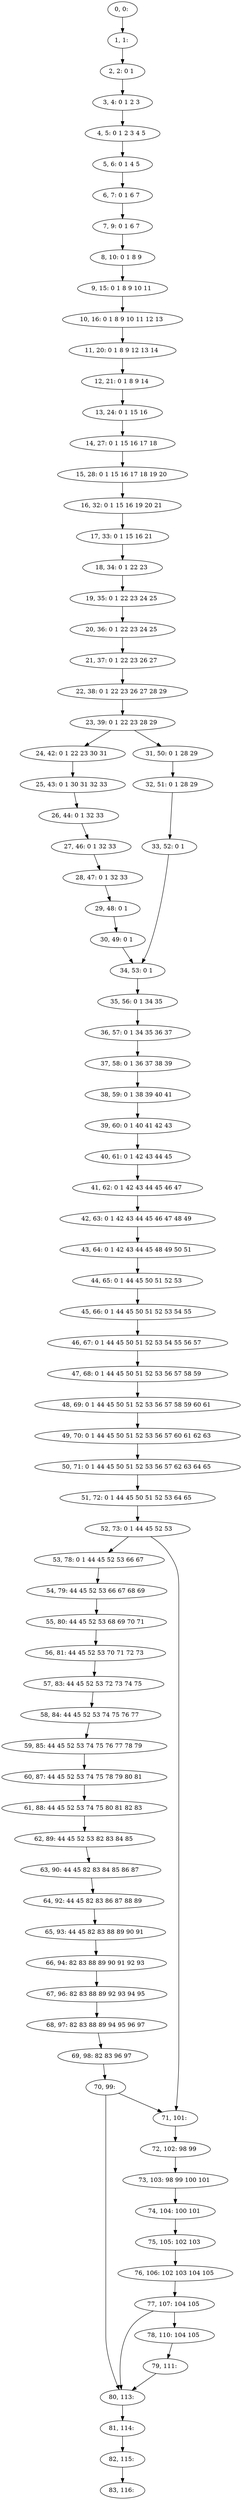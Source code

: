 digraph G {
0[label="0, 0: "];
1[label="1, 1: "];
2[label="2, 2: 0 1 "];
3[label="3, 4: 0 1 2 3 "];
4[label="4, 5: 0 1 2 3 4 5 "];
5[label="5, 6: 0 1 4 5 "];
6[label="6, 7: 0 1 6 7 "];
7[label="7, 9: 0 1 6 7 "];
8[label="8, 10: 0 1 8 9 "];
9[label="9, 15: 0 1 8 9 10 11 "];
10[label="10, 16: 0 1 8 9 10 11 12 13 "];
11[label="11, 20: 0 1 8 9 12 13 14 "];
12[label="12, 21: 0 1 8 9 14 "];
13[label="13, 24: 0 1 15 16 "];
14[label="14, 27: 0 1 15 16 17 18 "];
15[label="15, 28: 0 1 15 16 17 18 19 20 "];
16[label="16, 32: 0 1 15 16 19 20 21 "];
17[label="17, 33: 0 1 15 16 21 "];
18[label="18, 34: 0 1 22 23 "];
19[label="19, 35: 0 1 22 23 24 25 "];
20[label="20, 36: 0 1 22 23 24 25 "];
21[label="21, 37: 0 1 22 23 26 27 "];
22[label="22, 38: 0 1 22 23 26 27 28 29 "];
23[label="23, 39: 0 1 22 23 28 29 "];
24[label="24, 42: 0 1 22 23 30 31 "];
25[label="25, 43: 0 1 30 31 32 33 "];
26[label="26, 44: 0 1 32 33 "];
27[label="27, 46: 0 1 32 33 "];
28[label="28, 47: 0 1 32 33 "];
29[label="29, 48: 0 1 "];
30[label="30, 49: 0 1 "];
31[label="31, 50: 0 1 28 29 "];
32[label="32, 51: 0 1 28 29 "];
33[label="33, 52: 0 1 "];
34[label="34, 53: 0 1 "];
35[label="35, 56: 0 1 34 35 "];
36[label="36, 57: 0 1 34 35 36 37 "];
37[label="37, 58: 0 1 36 37 38 39 "];
38[label="38, 59: 0 1 38 39 40 41 "];
39[label="39, 60: 0 1 40 41 42 43 "];
40[label="40, 61: 0 1 42 43 44 45 "];
41[label="41, 62: 0 1 42 43 44 45 46 47 "];
42[label="42, 63: 0 1 42 43 44 45 46 47 48 49 "];
43[label="43, 64: 0 1 42 43 44 45 48 49 50 51 "];
44[label="44, 65: 0 1 44 45 50 51 52 53 "];
45[label="45, 66: 0 1 44 45 50 51 52 53 54 55 "];
46[label="46, 67: 0 1 44 45 50 51 52 53 54 55 56 57 "];
47[label="47, 68: 0 1 44 45 50 51 52 53 56 57 58 59 "];
48[label="48, 69: 0 1 44 45 50 51 52 53 56 57 58 59 60 61 "];
49[label="49, 70: 0 1 44 45 50 51 52 53 56 57 60 61 62 63 "];
50[label="50, 71: 0 1 44 45 50 51 52 53 56 57 62 63 64 65 "];
51[label="51, 72: 0 1 44 45 50 51 52 53 64 65 "];
52[label="52, 73: 0 1 44 45 52 53 "];
53[label="53, 78: 0 1 44 45 52 53 66 67 "];
54[label="54, 79: 44 45 52 53 66 67 68 69 "];
55[label="55, 80: 44 45 52 53 68 69 70 71 "];
56[label="56, 81: 44 45 52 53 70 71 72 73 "];
57[label="57, 83: 44 45 52 53 72 73 74 75 "];
58[label="58, 84: 44 45 52 53 74 75 76 77 "];
59[label="59, 85: 44 45 52 53 74 75 76 77 78 79 "];
60[label="60, 87: 44 45 52 53 74 75 78 79 80 81 "];
61[label="61, 88: 44 45 52 53 74 75 80 81 82 83 "];
62[label="62, 89: 44 45 52 53 82 83 84 85 "];
63[label="63, 90: 44 45 82 83 84 85 86 87 "];
64[label="64, 92: 44 45 82 83 86 87 88 89 "];
65[label="65, 93: 44 45 82 83 88 89 90 91 "];
66[label="66, 94: 82 83 88 89 90 91 92 93 "];
67[label="67, 96: 82 83 88 89 92 93 94 95 "];
68[label="68, 97: 82 83 88 89 94 95 96 97 "];
69[label="69, 98: 82 83 96 97 "];
70[label="70, 99: "];
71[label="71, 101: "];
72[label="72, 102: 98 99 "];
73[label="73, 103: 98 99 100 101 "];
74[label="74, 104: 100 101 "];
75[label="75, 105: 102 103 "];
76[label="76, 106: 102 103 104 105 "];
77[label="77, 107: 104 105 "];
78[label="78, 110: 104 105 "];
79[label="79, 111: "];
80[label="80, 113: "];
81[label="81, 114: "];
82[label="82, 115: "];
83[label="83, 116: "];
0->1 ;
1->2 ;
2->3 ;
3->4 ;
4->5 ;
5->6 ;
6->7 ;
7->8 ;
8->9 ;
9->10 ;
10->11 ;
11->12 ;
12->13 ;
13->14 ;
14->15 ;
15->16 ;
16->17 ;
17->18 ;
18->19 ;
19->20 ;
20->21 ;
21->22 ;
22->23 ;
23->24 ;
23->31 ;
24->25 ;
25->26 ;
26->27 ;
27->28 ;
28->29 ;
29->30 ;
30->34 ;
31->32 ;
32->33 ;
33->34 ;
34->35 ;
35->36 ;
36->37 ;
37->38 ;
38->39 ;
39->40 ;
40->41 ;
41->42 ;
42->43 ;
43->44 ;
44->45 ;
45->46 ;
46->47 ;
47->48 ;
48->49 ;
49->50 ;
50->51 ;
51->52 ;
52->53 ;
52->71 ;
53->54 ;
54->55 ;
55->56 ;
56->57 ;
57->58 ;
58->59 ;
59->60 ;
60->61 ;
61->62 ;
62->63 ;
63->64 ;
64->65 ;
65->66 ;
66->67 ;
67->68 ;
68->69 ;
69->70 ;
70->71 ;
70->80 ;
71->72 ;
72->73 ;
73->74 ;
74->75 ;
75->76 ;
76->77 ;
77->78 ;
77->80 ;
78->79 ;
79->80 ;
80->81 ;
81->82 ;
82->83 ;
}
